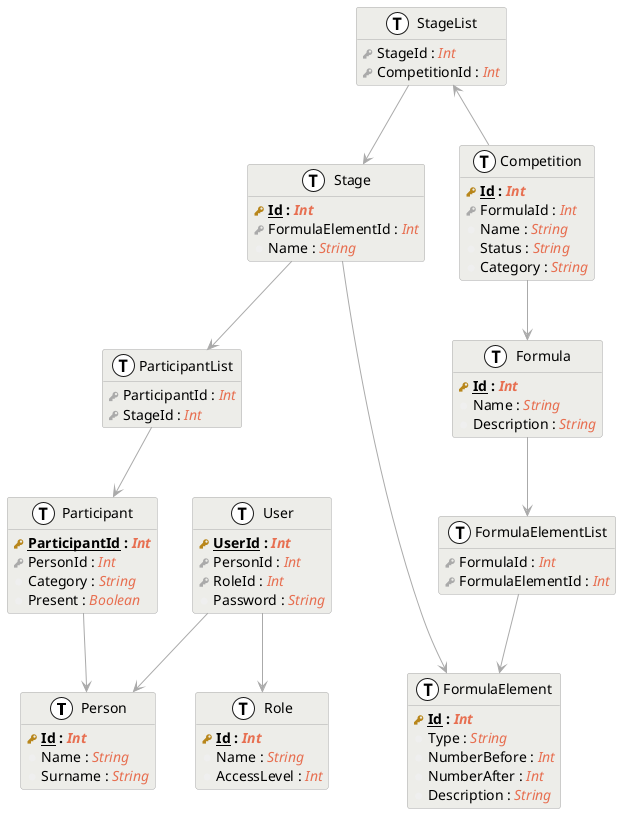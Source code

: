 @startuml

' !define primary_key(x) <b><color:#b8861b><&key></color> x</b>
' !define foreign_key(x) <color:#aaaaaa><&key></color> x
' !define column(x) <color:#efefef><&media-record></color> x

!define primary_key(name, type) <b><color:#b8861b><&key></color> <u>name</u> : <color:#e76f51><i>type</i></color></b>
!define foreign_key(name, type) <color:#aaaaaa><&key></color> name : <color:#e76f51><i>type</i></color>
!define column(name, type) <color:#efefef><&media-record></color> name : <color:#e76f51><i>type</i></color>
!define table(x) entity x << (T, white) >>

hide methods

skinparam class {
    BackgroundColor edede9
    ArrowColor #aaaaaa
    BorderColor #aaaaaa
    BackgroundColor<< (T, white) >> #aaaaaa
}

table(Person) {
    primary_key(Id, Int)
    column(Name, String)
    column(Surname, String)
}

table(User) {
    primary_key(UserId, Int)
    foreign_key(PersonId, Int)
    foreign_key(RoleId, Int)
    column(Password, String)
}

table(Role) {
    primary_key(Id, Int)
    column(Name, String)
    column(AccessLevel, Int)
}

table(Stage) {
    primary_key(Id, Int)
    foreign_key(FormulaElementId, Int)
    column(Name, String)
}

table(StageList) {
	foreign_key(StageId, Int)
	foreign_key(CompetitionId, Int)
}

table(ParticipantList) {
	foreign_key(ParticipantId, Int)
	foreign_key(StageId, Int)
}

table(Competition) {
    primary_key(Id, Int)
    foreign_key(FormulaId, Int)
    column(Name, String)
    column(Status, String)
    column(Category, String)
}

table(Formula) {
    primary_key(Id, Int)
    column(Name, String)
    column(Description, String)
}

table(FormulaElementList) {
	foreign_key(FormulaId, Int)
	foreign_key(FormulaElementId, Int)
}

table(FormulaElement) {
    primary_key(Id, Int)
    column(Type, String)
    column(NumberBefore, Int)
    column(NumberAfter, Int)
    column(Description, String)
}

table(Participant) {
    primary_key(ParticipantId, Int)
    foreign_key(PersonId, Int)
    column(Category, String)
	column(Present, Boolean)
}

User --> Person
Stage --> FormulaElement
Competition --> Formula
StageList --> Stage
Stage --> ParticipantList
ParticipantList --> Participant
Formula --> FormulaElementList
FormulaElementList --> FormulaElement
Participant --> Person
User --> Role
StageList <-- Competition

@enduml